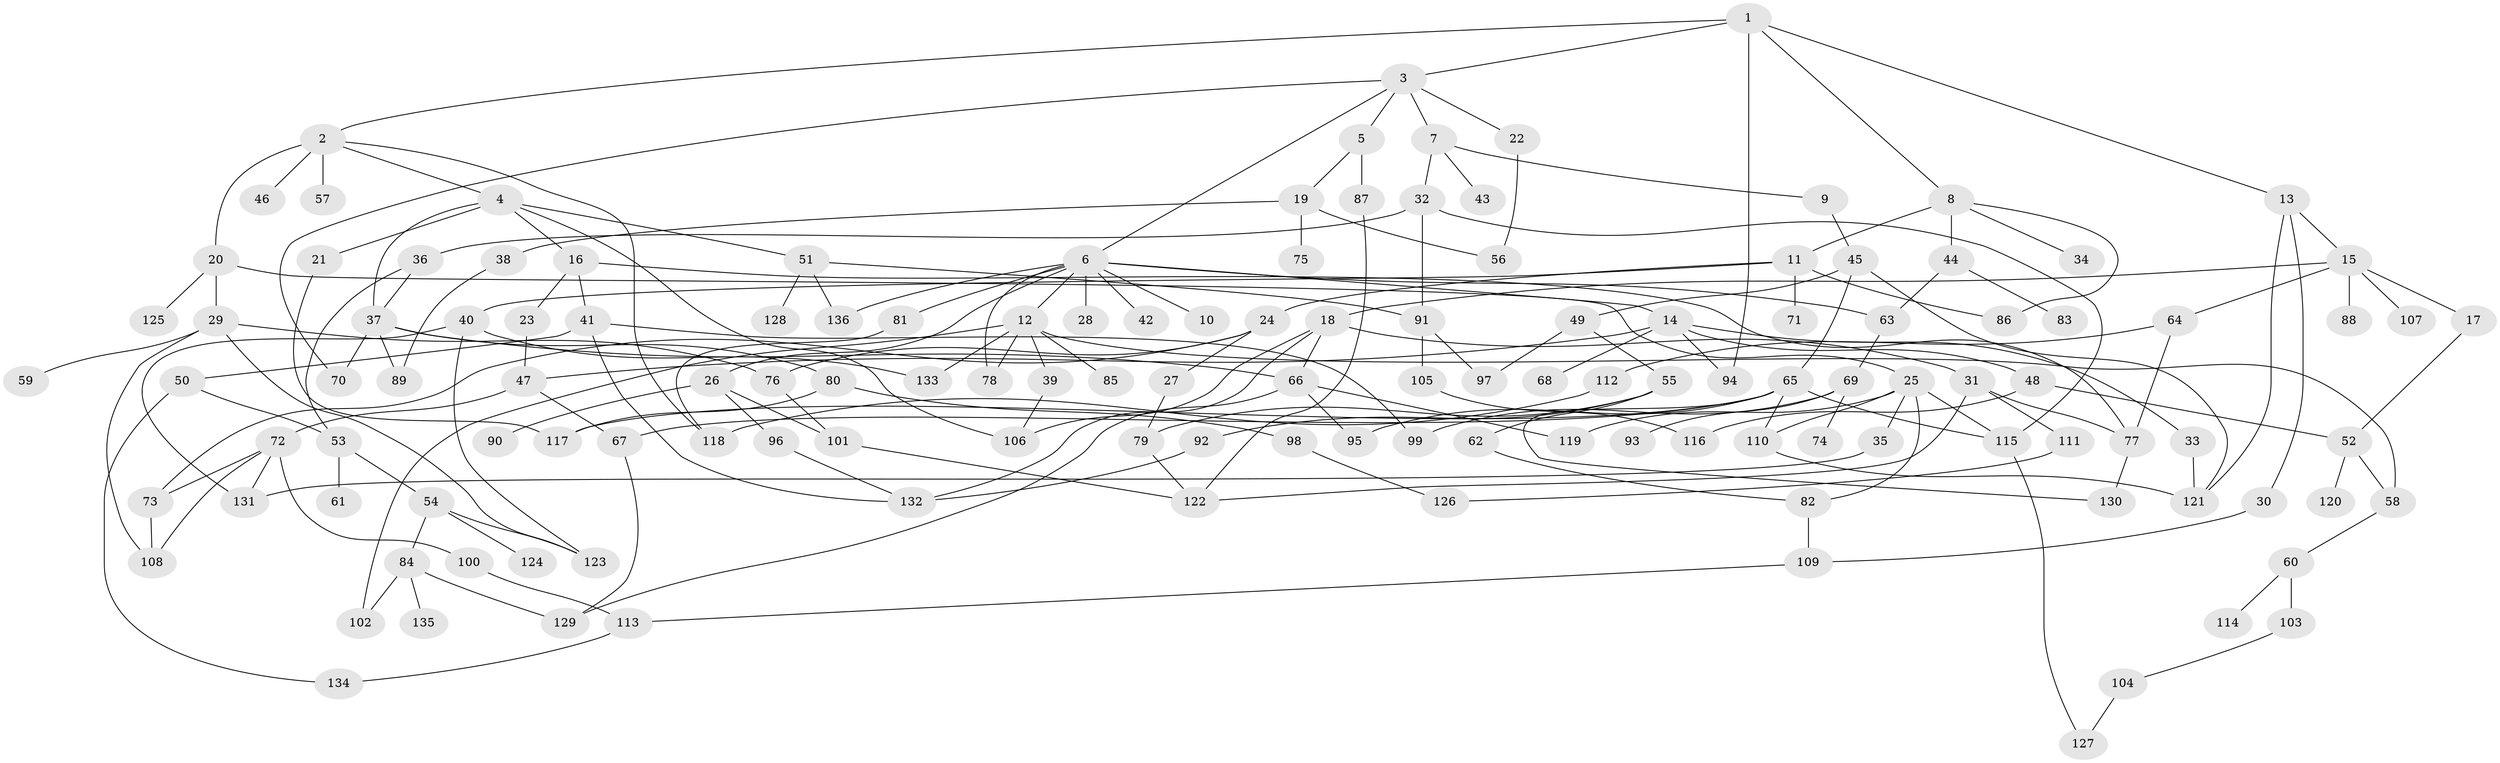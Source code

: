 // Generated by graph-tools (version 1.1) at 2025/01/03/09/25 03:01:10]
// undirected, 136 vertices, 197 edges
graph export_dot {
graph [start="1"]
  node [color=gray90,style=filled];
  1;
  2;
  3;
  4;
  5;
  6;
  7;
  8;
  9;
  10;
  11;
  12;
  13;
  14;
  15;
  16;
  17;
  18;
  19;
  20;
  21;
  22;
  23;
  24;
  25;
  26;
  27;
  28;
  29;
  30;
  31;
  32;
  33;
  34;
  35;
  36;
  37;
  38;
  39;
  40;
  41;
  42;
  43;
  44;
  45;
  46;
  47;
  48;
  49;
  50;
  51;
  52;
  53;
  54;
  55;
  56;
  57;
  58;
  59;
  60;
  61;
  62;
  63;
  64;
  65;
  66;
  67;
  68;
  69;
  70;
  71;
  72;
  73;
  74;
  75;
  76;
  77;
  78;
  79;
  80;
  81;
  82;
  83;
  84;
  85;
  86;
  87;
  88;
  89;
  90;
  91;
  92;
  93;
  94;
  95;
  96;
  97;
  98;
  99;
  100;
  101;
  102;
  103;
  104;
  105;
  106;
  107;
  108;
  109;
  110;
  111;
  112;
  113;
  114;
  115;
  116;
  117;
  118;
  119;
  120;
  121;
  122;
  123;
  124;
  125;
  126;
  127;
  128;
  129;
  130;
  131;
  132;
  133;
  134;
  135;
  136;
  1 -- 2;
  1 -- 3;
  1 -- 8;
  1 -- 13;
  1 -- 94;
  2 -- 4;
  2 -- 20;
  2 -- 46;
  2 -- 57;
  2 -- 118;
  3 -- 5;
  3 -- 6;
  3 -- 7;
  3 -- 22;
  3 -- 70;
  4 -- 16;
  4 -- 21;
  4 -- 37;
  4 -- 51;
  4 -- 106;
  5 -- 19;
  5 -- 87;
  6 -- 10;
  6 -- 12;
  6 -- 14;
  6 -- 26;
  6 -- 28;
  6 -- 42;
  6 -- 81;
  6 -- 63;
  6 -- 78;
  6 -- 136;
  7 -- 9;
  7 -- 32;
  7 -- 43;
  8 -- 11;
  8 -- 34;
  8 -- 44;
  8 -- 86;
  9 -- 45;
  11 -- 24;
  11 -- 40;
  11 -- 71;
  11 -- 86;
  12 -- 39;
  12 -- 58;
  12 -- 78;
  12 -- 85;
  12 -- 102;
  12 -- 133;
  13 -- 15;
  13 -- 30;
  13 -- 121;
  14 -- 33;
  14 -- 48;
  14 -- 68;
  14 -- 47;
  14 -- 94;
  15 -- 17;
  15 -- 18;
  15 -- 64;
  15 -- 88;
  15 -- 107;
  16 -- 23;
  16 -- 41;
  16 -- 77;
  17 -- 52;
  18 -- 31;
  18 -- 106;
  18 -- 66;
  18 -- 132;
  19 -- 38;
  19 -- 75;
  19 -- 56;
  20 -- 25;
  20 -- 29;
  20 -- 125;
  21 -- 117;
  22 -- 56;
  23 -- 47;
  24 -- 27;
  24 -- 73;
  24 -- 76;
  25 -- 35;
  25 -- 82;
  25 -- 119;
  25 -- 115;
  25 -- 110;
  26 -- 90;
  26 -- 96;
  26 -- 101;
  27 -- 79;
  29 -- 59;
  29 -- 76;
  29 -- 123;
  29 -- 108;
  30 -- 109;
  31 -- 111;
  31 -- 77;
  31 -- 122;
  32 -- 36;
  32 -- 91;
  32 -- 115;
  33 -- 121;
  35 -- 131;
  36 -- 37;
  36 -- 53;
  37 -- 66;
  37 -- 80;
  37 -- 89;
  37 -- 70;
  38 -- 89;
  39 -- 106;
  40 -- 133;
  40 -- 131;
  40 -- 123;
  41 -- 50;
  41 -- 132;
  41 -- 99;
  44 -- 63;
  44 -- 83;
  45 -- 49;
  45 -- 65;
  45 -- 121;
  47 -- 72;
  47 -- 67;
  48 -- 52;
  48 -- 116;
  49 -- 55;
  49 -- 97;
  50 -- 53;
  50 -- 134;
  51 -- 128;
  51 -- 136;
  51 -- 91;
  52 -- 120;
  52 -- 58;
  53 -- 54;
  53 -- 61;
  54 -- 84;
  54 -- 123;
  54 -- 124;
  55 -- 62;
  55 -- 92;
  55 -- 79;
  58 -- 60;
  60 -- 103;
  60 -- 114;
  62 -- 82;
  63 -- 69;
  64 -- 77;
  64 -- 112;
  65 -- 67;
  65 -- 95;
  65 -- 110;
  65 -- 115;
  65 -- 117;
  65 -- 130;
  66 -- 119;
  66 -- 129;
  66 -- 95;
  67 -- 129;
  69 -- 74;
  69 -- 93;
  69 -- 99;
  72 -- 73;
  72 -- 100;
  72 -- 131;
  72 -- 108;
  73 -- 108;
  76 -- 101;
  77 -- 130;
  79 -- 122;
  80 -- 98;
  80 -- 117;
  81 -- 118;
  82 -- 109;
  84 -- 135;
  84 -- 102;
  84 -- 129;
  87 -- 122;
  91 -- 97;
  91 -- 105;
  92 -- 132;
  96 -- 132;
  98 -- 126;
  100 -- 113;
  101 -- 122;
  103 -- 104;
  104 -- 127;
  105 -- 116;
  109 -- 113;
  110 -- 121;
  111 -- 126;
  112 -- 118;
  113 -- 134;
  115 -- 127;
}
